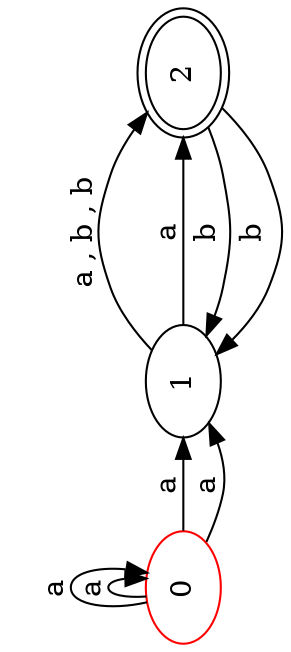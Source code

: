 digraph a { 
 graph [rotate = 90];
 rankdir=LR
3[ label ="0", color=red ];
3 -> 3 [ label = "a" ];
3 -> 4 [ label = "a" ];
3 -> 3 [ label = "a" ];
3 -> 4 [ label = "a" ];
4[ label ="1",];
4 -> 5 [ label = "a , b , b" ];
4 -> 5 [ label = "a" ];
5[ label ="2",peripheries=2 ];
5 -> 4 [ label = "b" ];
5 -> 4 [ label = "b" ];
}
